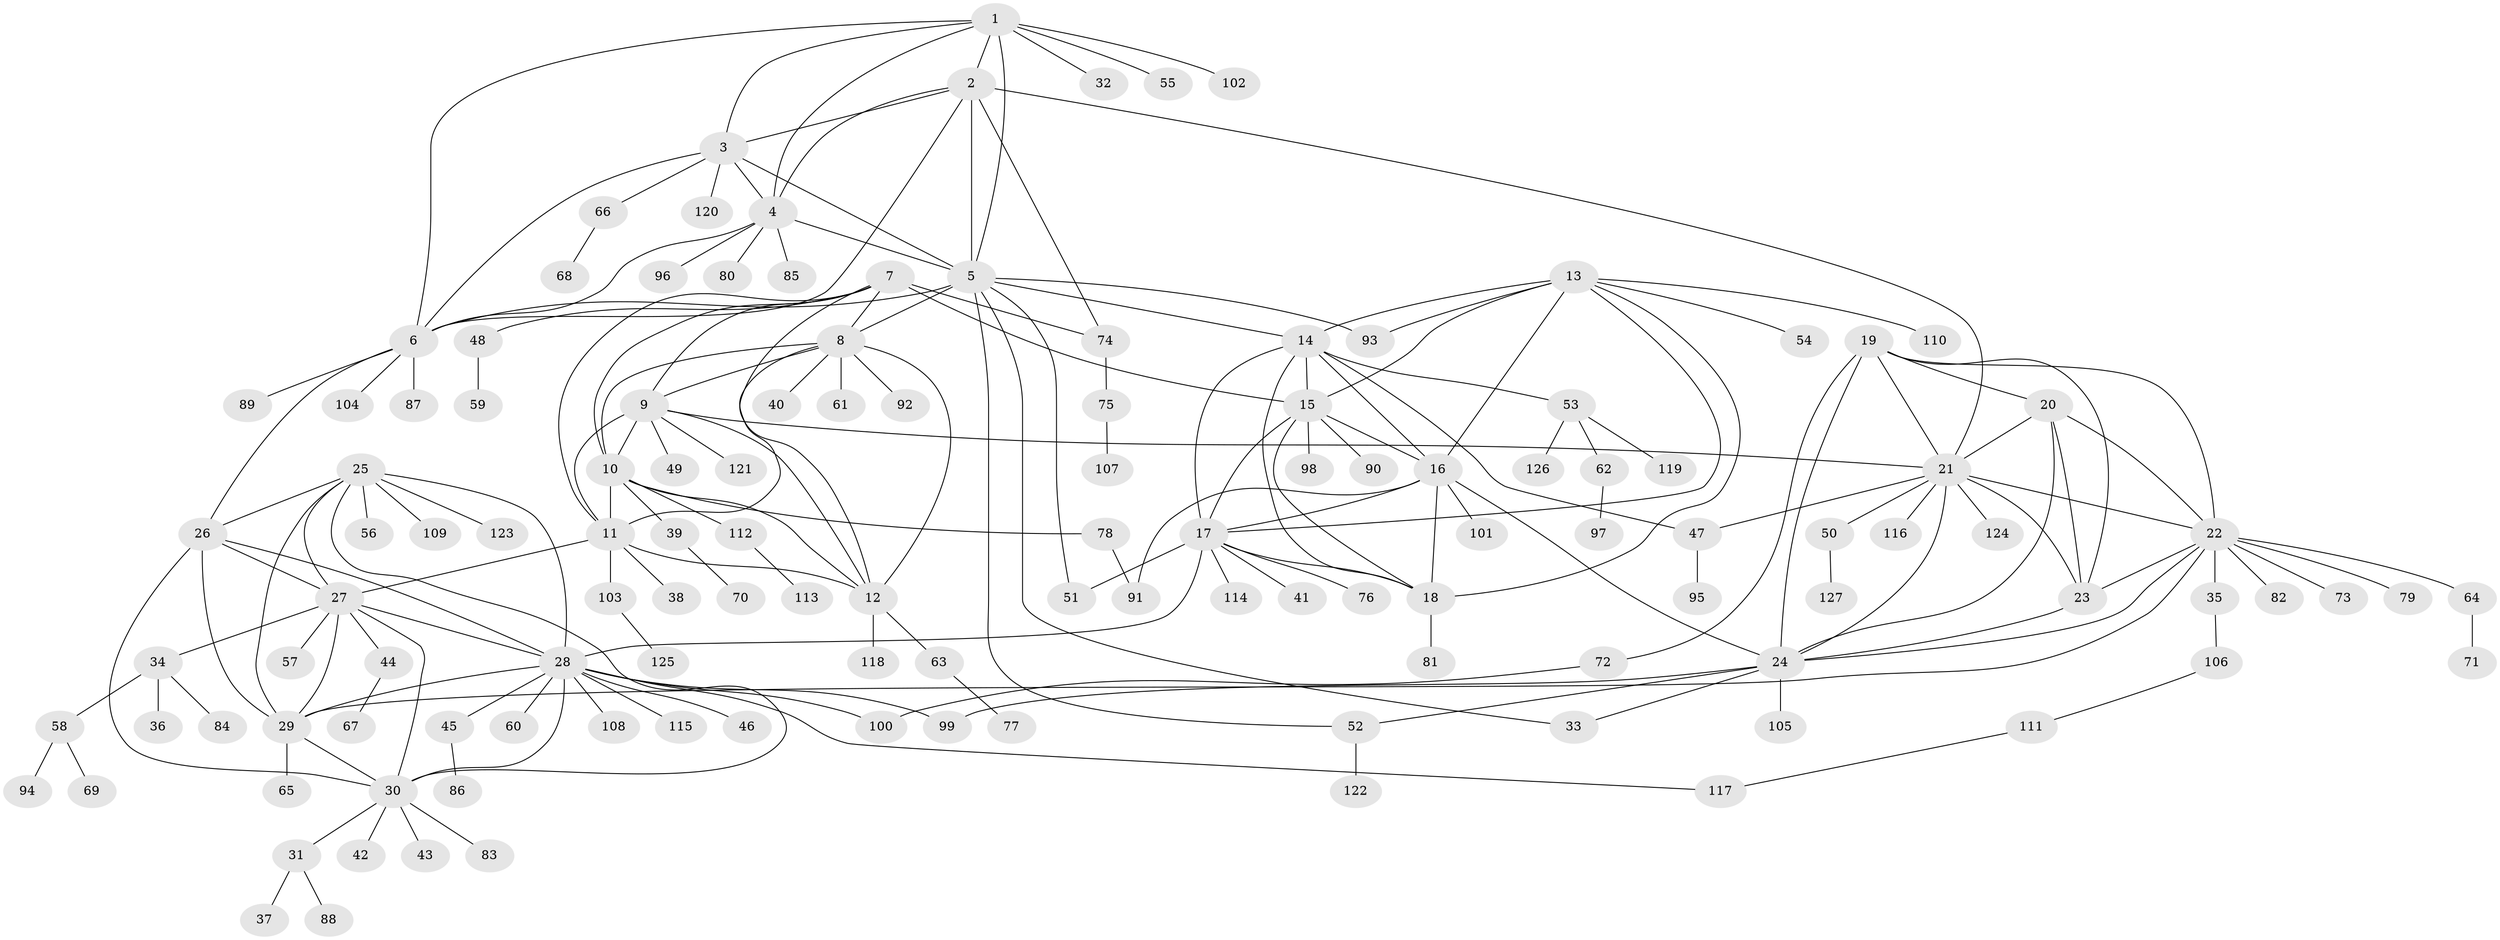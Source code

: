 // coarse degree distribution, {6: 0.054945054945054944, 9: 0.02197802197802198, 10: 0.03296703296703297, 7: 0.03296703296703297, 8: 0.054945054945054944, 4: 0.02197802197802198, 5: 0.01098901098901099, 11: 0.02197802197802198, 3: 0.03296703296703297, 1: 0.5824175824175825, 2: 0.13186813186813187}
// Generated by graph-tools (version 1.1) at 2025/42/03/06/25 10:42:08]
// undirected, 127 vertices, 192 edges
graph export_dot {
graph [start="1"]
  node [color=gray90,style=filled];
  1;
  2;
  3;
  4;
  5;
  6;
  7;
  8;
  9;
  10;
  11;
  12;
  13;
  14;
  15;
  16;
  17;
  18;
  19;
  20;
  21;
  22;
  23;
  24;
  25;
  26;
  27;
  28;
  29;
  30;
  31;
  32;
  33;
  34;
  35;
  36;
  37;
  38;
  39;
  40;
  41;
  42;
  43;
  44;
  45;
  46;
  47;
  48;
  49;
  50;
  51;
  52;
  53;
  54;
  55;
  56;
  57;
  58;
  59;
  60;
  61;
  62;
  63;
  64;
  65;
  66;
  67;
  68;
  69;
  70;
  71;
  72;
  73;
  74;
  75;
  76;
  77;
  78;
  79;
  80;
  81;
  82;
  83;
  84;
  85;
  86;
  87;
  88;
  89;
  90;
  91;
  92;
  93;
  94;
  95;
  96;
  97;
  98;
  99;
  100;
  101;
  102;
  103;
  104;
  105;
  106;
  107;
  108;
  109;
  110;
  111;
  112;
  113;
  114;
  115;
  116;
  117;
  118;
  119;
  120;
  121;
  122;
  123;
  124;
  125;
  126;
  127;
  1 -- 2;
  1 -- 3;
  1 -- 4;
  1 -- 5;
  1 -- 6;
  1 -- 32;
  1 -- 55;
  1 -- 102;
  2 -- 3;
  2 -- 4;
  2 -- 5;
  2 -- 6;
  2 -- 21;
  2 -- 74;
  3 -- 4;
  3 -- 5;
  3 -- 6;
  3 -- 66;
  3 -- 120;
  4 -- 5;
  4 -- 6;
  4 -- 80;
  4 -- 85;
  4 -- 96;
  5 -- 6;
  5 -- 8;
  5 -- 14;
  5 -- 33;
  5 -- 51;
  5 -- 52;
  5 -- 93;
  6 -- 26;
  6 -- 87;
  6 -- 89;
  6 -- 104;
  7 -- 8;
  7 -- 9;
  7 -- 10;
  7 -- 11;
  7 -- 12;
  7 -- 15;
  7 -- 48;
  7 -- 74;
  8 -- 9;
  8 -- 10;
  8 -- 11;
  8 -- 12;
  8 -- 40;
  8 -- 61;
  8 -- 92;
  9 -- 10;
  9 -- 11;
  9 -- 12;
  9 -- 21;
  9 -- 49;
  9 -- 121;
  10 -- 11;
  10 -- 12;
  10 -- 39;
  10 -- 78;
  10 -- 112;
  11 -- 12;
  11 -- 27;
  11 -- 38;
  11 -- 103;
  12 -- 63;
  12 -- 118;
  13 -- 14;
  13 -- 15;
  13 -- 16;
  13 -- 17;
  13 -- 18;
  13 -- 54;
  13 -- 93;
  13 -- 110;
  14 -- 15;
  14 -- 16;
  14 -- 17;
  14 -- 18;
  14 -- 47;
  14 -- 53;
  15 -- 16;
  15 -- 17;
  15 -- 18;
  15 -- 90;
  15 -- 98;
  16 -- 17;
  16 -- 18;
  16 -- 24;
  16 -- 91;
  16 -- 101;
  17 -- 18;
  17 -- 28;
  17 -- 41;
  17 -- 51;
  17 -- 76;
  17 -- 114;
  18 -- 81;
  19 -- 20;
  19 -- 21;
  19 -- 22;
  19 -- 23;
  19 -- 24;
  19 -- 72;
  20 -- 21;
  20 -- 22;
  20 -- 23;
  20 -- 24;
  21 -- 22;
  21 -- 23;
  21 -- 24;
  21 -- 47;
  21 -- 50;
  21 -- 116;
  21 -- 124;
  22 -- 23;
  22 -- 24;
  22 -- 29;
  22 -- 35;
  22 -- 64;
  22 -- 73;
  22 -- 79;
  22 -- 82;
  23 -- 24;
  24 -- 33;
  24 -- 52;
  24 -- 99;
  24 -- 105;
  25 -- 26;
  25 -- 27;
  25 -- 28;
  25 -- 29;
  25 -- 30;
  25 -- 56;
  25 -- 109;
  25 -- 123;
  26 -- 27;
  26 -- 28;
  26 -- 29;
  26 -- 30;
  27 -- 28;
  27 -- 29;
  27 -- 30;
  27 -- 34;
  27 -- 44;
  27 -- 57;
  28 -- 29;
  28 -- 30;
  28 -- 45;
  28 -- 46;
  28 -- 60;
  28 -- 99;
  28 -- 100;
  28 -- 108;
  28 -- 115;
  28 -- 117;
  29 -- 30;
  29 -- 65;
  30 -- 31;
  30 -- 42;
  30 -- 43;
  30 -- 83;
  31 -- 37;
  31 -- 88;
  34 -- 36;
  34 -- 58;
  34 -- 84;
  35 -- 106;
  39 -- 70;
  44 -- 67;
  45 -- 86;
  47 -- 95;
  48 -- 59;
  50 -- 127;
  52 -- 122;
  53 -- 62;
  53 -- 119;
  53 -- 126;
  58 -- 69;
  58 -- 94;
  62 -- 97;
  63 -- 77;
  64 -- 71;
  66 -- 68;
  72 -- 100;
  74 -- 75;
  75 -- 107;
  78 -- 91;
  103 -- 125;
  106 -- 111;
  111 -- 117;
  112 -- 113;
}
